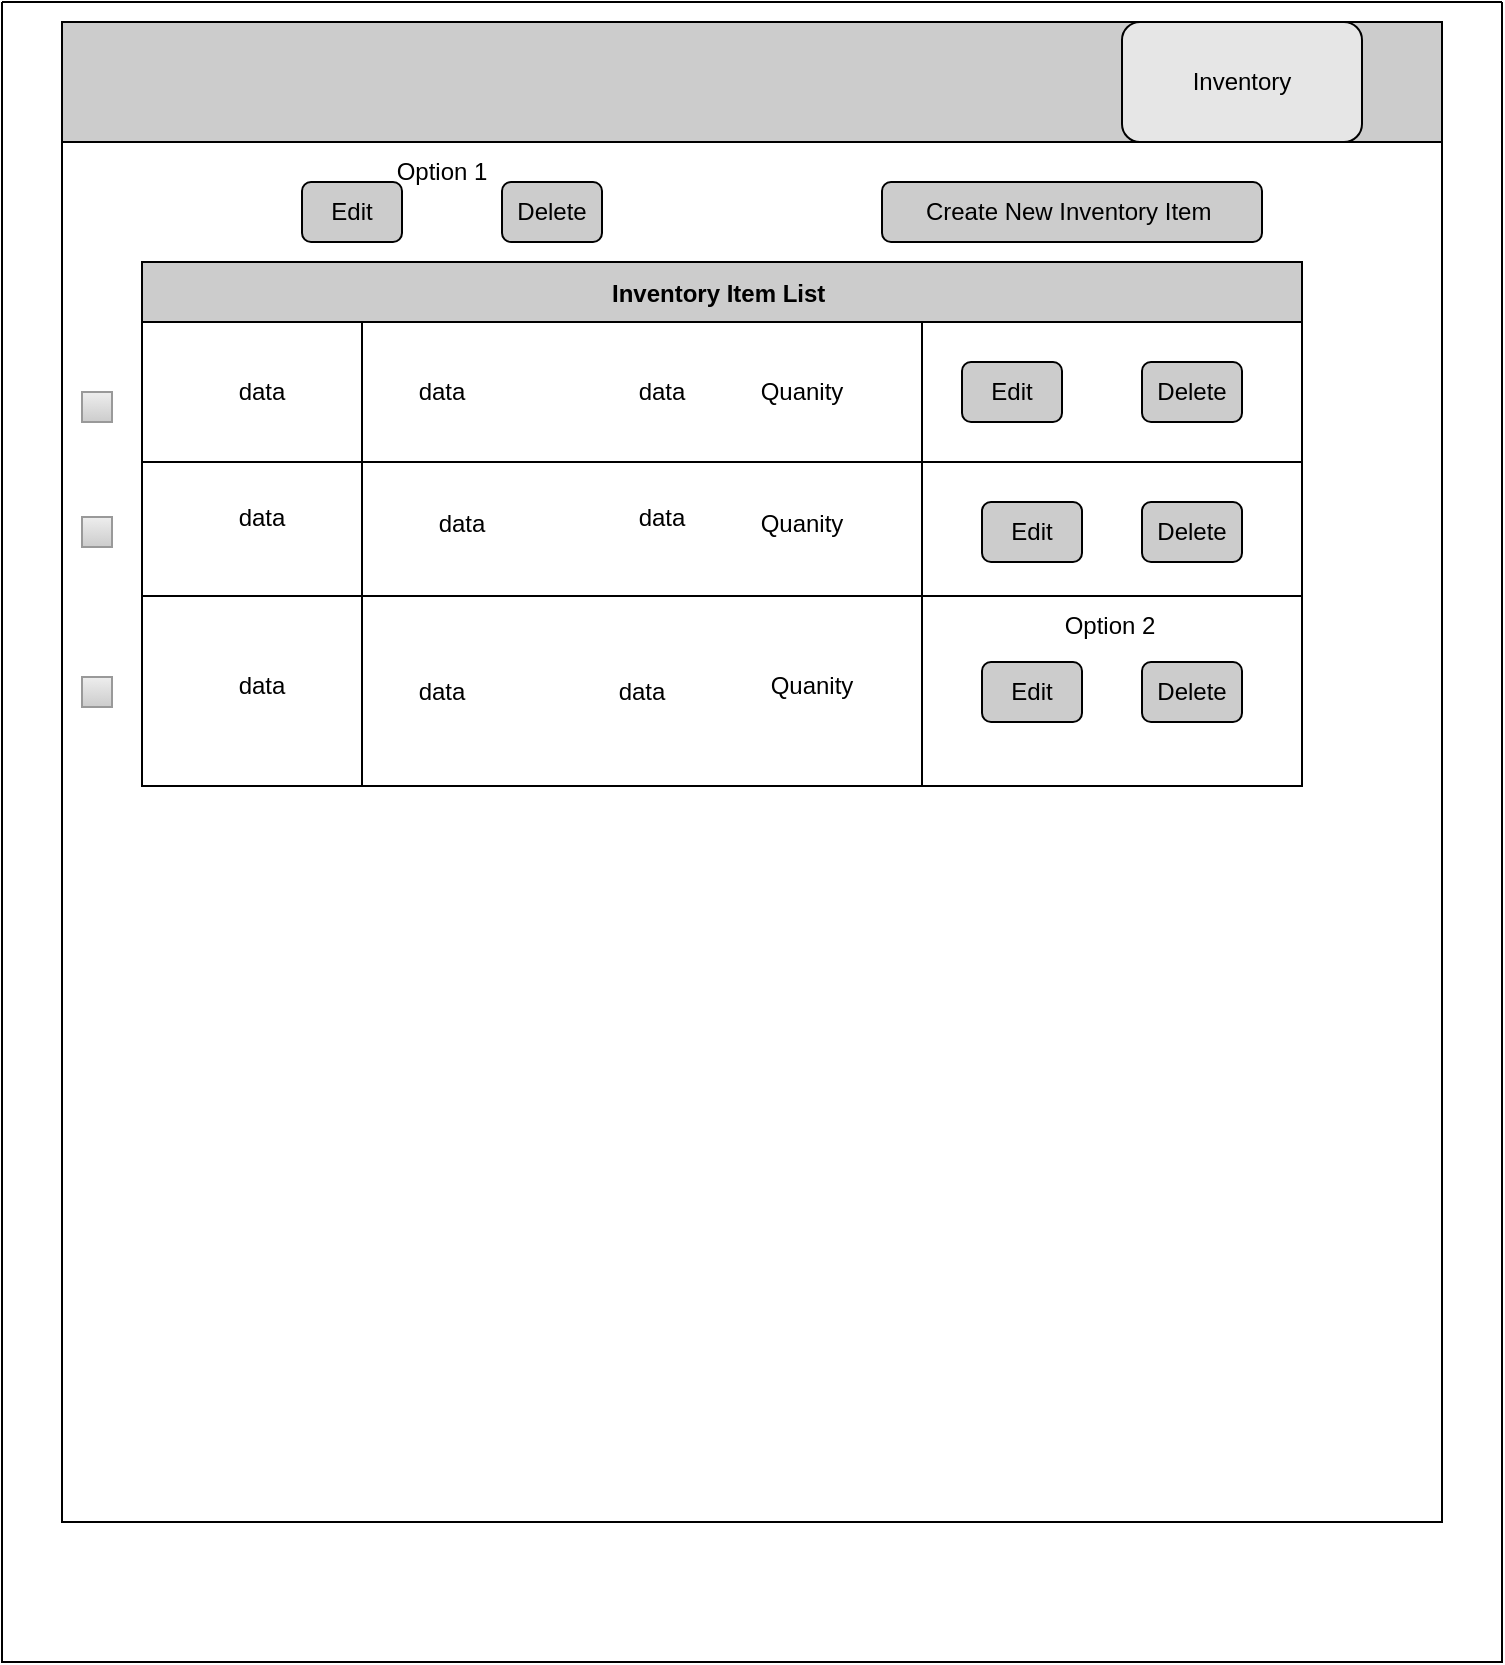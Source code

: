 <mxfile version="20.4.1" type="github">
  <diagram id="sGbzuB6H1bpBeVJu83H7" name="Page-1">
    <mxGraphModel dx="3182" dy="1114" grid="1" gridSize="10" guides="1" tooltips="1" connect="1" arrows="1" fold="1" page="1" pageScale="1" pageWidth="850" pageHeight="1100" math="0" shadow="0">
      <root>
        <mxCell id="0" />
        <mxCell id="1" parent="0" />
        <mxCell id="srFKa8fWmzNK7ctDmo3o-1" value="" style="swimlane;startSize=0;fillColor=#CCCCCC;" vertex="1" parent="1">
          <mxGeometry x="50" y="90" width="750" height="830" as="geometry" />
        </mxCell>
        <mxCell id="srFKa8fWmzNK7ctDmo3o-3" value="" style="rounded=0;whiteSpace=wrap;html=1;fillColor=#CCCCCC;" vertex="1" parent="srFKa8fWmzNK7ctDmo3o-1">
          <mxGeometry x="30" y="10" width="690" height="60" as="geometry" />
        </mxCell>
        <mxCell id="srFKa8fWmzNK7ctDmo3o-52" value="" style="rounded=1;whiteSpace=wrap;html=1;fillColor=#E6E6E6;" vertex="1" parent="srFKa8fWmzNK7ctDmo3o-1">
          <mxGeometry x="560" y="10" width="120" height="60" as="geometry" />
        </mxCell>
        <mxCell id="srFKa8fWmzNK7ctDmo3o-2" value="" style="whiteSpace=wrap;html=1;aspect=fixed;" vertex="1" parent="srFKa8fWmzNK7ctDmo3o-1">
          <mxGeometry x="30" y="70" width="690" height="690" as="geometry" />
        </mxCell>
        <object label="Inventory Item List " placeholders="1" id="srFKa8fWmzNK7ctDmo3o-16">
          <mxCell style="shape=table;startSize=30;container=1;collapsible=0;childLayout=tableLayout;fontStyle=1;align=center;fillColor=#CCCCCC;" vertex="1" parent="srFKa8fWmzNK7ctDmo3o-1">
            <mxGeometry x="70" y="130" width="580" height="262" as="geometry" />
          </mxCell>
        </object>
        <mxCell id="srFKa8fWmzNK7ctDmo3o-17" value="" style="shape=tableRow;horizontal=0;startSize=0;swimlaneHead=0;swimlaneBody=0;top=0;left=0;bottom=0;right=0;collapsible=0;dropTarget=0;fillColor=none;points=[[0,0.5],[1,0.5]];portConstraint=eastwest;" vertex="1" parent="srFKa8fWmzNK7ctDmo3o-16">
          <mxGeometry y="30" width="580" height="70" as="geometry" />
        </mxCell>
        <mxCell id="srFKa8fWmzNK7ctDmo3o-18" value="" style="shape=partialRectangle;html=1;whiteSpace=wrap;connectable=0;fillColor=none;top=0;left=0;bottom=0;right=0;overflow=hidden;" vertex="1" parent="srFKa8fWmzNK7ctDmo3o-17">
          <mxGeometry width="110" height="70" as="geometry">
            <mxRectangle width="110" height="70" as="alternateBounds" />
          </mxGeometry>
        </mxCell>
        <mxCell id="srFKa8fWmzNK7ctDmo3o-19" value="" style="shape=partialRectangle;html=1;whiteSpace=wrap;connectable=0;fillColor=none;top=0;left=0;bottom=0;right=0;overflow=hidden;" vertex="1" parent="srFKa8fWmzNK7ctDmo3o-17">
          <mxGeometry x="110" width="280" height="70" as="geometry">
            <mxRectangle width="280" height="70" as="alternateBounds" />
          </mxGeometry>
        </mxCell>
        <mxCell id="srFKa8fWmzNK7ctDmo3o-20" value="" style="shape=partialRectangle;html=1;whiteSpace=wrap;connectable=0;fillColor=none;top=0;left=0;bottom=0;right=0;overflow=hidden;" vertex="1" parent="srFKa8fWmzNK7ctDmo3o-17">
          <mxGeometry x="390" width="190" height="70" as="geometry">
            <mxRectangle width="190" height="70" as="alternateBounds" />
          </mxGeometry>
        </mxCell>
        <mxCell id="srFKa8fWmzNK7ctDmo3o-21" value="" style="shape=tableRow;horizontal=0;startSize=0;swimlaneHead=0;swimlaneBody=0;top=0;left=0;bottom=0;right=0;collapsible=0;dropTarget=0;fillColor=none;points=[[0,0.5],[1,0.5]];portConstraint=eastwest;" vertex="1" parent="srFKa8fWmzNK7ctDmo3o-16">
          <mxGeometry y="100" width="580" height="67" as="geometry" />
        </mxCell>
        <mxCell id="srFKa8fWmzNK7ctDmo3o-22" value="" style="shape=partialRectangle;html=1;whiteSpace=wrap;connectable=0;fillColor=none;top=0;left=0;bottom=0;right=0;overflow=hidden;" vertex="1" parent="srFKa8fWmzNK7ctDmo3o-21">
          <mxGeometry width="110" height="67" as="geometry">
            <mxRectangle width="110" height="67" as="alternateBounds" />
          </mxGeometry>
        </mxCell>
        <mxCell id="srFKa8fWmzNK7ctDmo3o-23" value="" style="shape=partialRectangle;html=1;whiteSpace=wrap;connectable=0;fillColor=none;top=0;left=0;bottom=0;right=0;overflow=hidden;" vertex="1" parent="srFKa8fWmzNK7ctDmo3o-21">
          <mxGeometry x="110" width="280" height="67" as="geometry">
            <mxRectangle width="280" height="67" as="alternateBounds" />
          </mxGeometry>
        </mxCell>
        <mxCell id="srFKa8fWmzNK7ctDmo3o-24" value="" style="shape=partialRectangle;html=1;whiteSpace=wrap;connectable=0;fillColor=none;top=0;left=0;bottom=0;right=0;overflow=hidden;" vertex="1" parent="srFKa8fWmzNK7ctDmo3o-21">
          <mxGeometry x="390" width="190" height="67" as="geometry">
            <mxRectangle width="190" height="67" as="alternateBounds" />
          </mxGeometry>
        </mxCell>
        <mxCell id="srFKa8fWmzNK7ctDmo3o-25" value="" style="shape=tableRow;horizontal=0;startSize=0;swimlaneHead=0;swimlaneBody=0;top=0;left=0;bottom=0;right=0;collapsible=0;dropTarget=0;fillColor=none;points=[[0,0.5],[1,0.5]];portConstraint=eastwest;" vertex="1" parent="srFKa8fWmzNK7ctDmo3o-16">
          <mxGeometry y="167" width="580" height="95" as="geometry" />
        </mxCell>
        <mxCell id="srFKa8fWmzNK7ctDmo3o-26" value="" style="shape=partialRectangle;html=1;whiteSpace=wrap;connectable=0;fillColor=none;top=0;left=0;bottom=0;right=0;overflow=hidden;" vertex="1" parent="srFKa8fWmzNK7ctDmo3o-25">
          <mxGeometry width="110" height="95" as="geometry">
            <mxRectangle width="110" height="95" as="alternateBounds" />
          </mxGeometry>
        </mxCell>
        <mxCell id="srFKa8fWmzNK7ctDmo3o-27" value="" style="shape=partialRectangle;html=1;whiteSpace=wrap;connectable=0;fillColor=none;top=0;left=0;bottom=0;right=0;overflow=hidden;" vertex="1" parent="srFKa8fWmzNK7ctDmo3o-25">
          <mxGeometry x="110" width="280" height="95" as="geometry">
            <mxRectangle width="280" height="95" as="alternateBounds" />
          </mxGeometry>
        </mxCell>
        <mxCell id="srFKa8fWmzNK7ctDmo3o-28" value="" style="shape=partialRectangle;html=1;whiteSpace=wrap;connectable=0;fillColor=none;top=0;left=0;bottom=0;right=0;overflow=hidden;" vertex="1" parent="srFKa8fWmzNK7ctDmo3o-25">
          <mxGeometry x="390" width="190" height="95" as="geometry">
            <mxRectangle width="190" height="95" as="alternateBounds" />
          </mxGeometry>
        </mxCell>
        <mxCell id="srFKa8fWmzNK7ctDmo3o-44" value="Edit" style="rounded=1;whiteSpace=wrap;html=1;fillColor=#CCCCCC;" vertex="1" parent="srFKa8fWmzNK7ctDmo3o-1">
          <mxGeometry x="480" y="180" width="50" height="30" as="geometry" />
        </mxCell>
        <mxCell id="srFKa8fWmzNK7ctDmo3o-45" value="Delete" style="rounded=1;whiteSpace=wrap;html=1;fillColor=#CCCCCC;" vertex="1" parent="srFKa8fWmzNK7ctDmo3o-1">
          <mxGeometry x="570" y="180" width="50" height="30" as="geometry" />
        </mxCell>
        <mxCell id="srFKa8fWmzNK7ctDmo3o-46" value="Edit" style="rounded=1;whiteSpace=wrap;html=1;fillColor=#CCCCCC;" vertex="1" parent="srFKa8fWmzNK7ctDmo3o-1">
          <mxGeometry x="490" y="250" width="50" height="30" as="geometry" />
        </mxCell>
        <mxCell id="srFKa8fWmzNK7ctDmo3o-47" value="Delete" style="rounded=1;whiteSpace=wrap;html=1;fillColor=#CCCCCC;" vertex="1" parent="srFKa8fWmzNK7ctDmo3o-1">
          <mxGeometry x="570" y="250" width="50" height="30" as="geometry" />
        </mxCell>
        <mxCell id="srFKa8fWmzNK7ctDmo3o-49" value="Delete" style="rounded=1;whiteSpace=wrap;html=1;fillColor=#CCCCCC;" vertex="1" parent="srFKa8fWmzNK7ctDmo3o-1">
          <mxGeometry x="570" y="330" width="50" height="30" as="geometry" />
        </mxCell>
        <mxCell id="srFKa8fWmzNK7ctDmo3o-50" value="Create New Inventory Item&amp;nbsp;" style="rounded=1;whiteSpace=wrap;html=1;fillColor=#CCCCCC;" vertex="1" parent="srFKa8fWmzNK7ctDmo3o-1">
          <mxGeometry x="440" y="90" width="190" height="30" as="geometry" />
        </mxCell>
        <mxCell id="srFKa8fWmzNK7ctDmo3o-48" value="Edit" style="rounded=1;whiteSpace=wrap;html=1;fillColor=#CCCCCC;" vertex="1" parent="srFKa8fWmzNK7ctDmo3o-1">
          <mxGeometry x="150" y="90" width="50" height="30" as="geometry" />
        </mxCell>
        <mxCell id="srFKa8fWmzNK7ctDmo3o-4" value="Inventory" style="text;html=1;strokeColor=none;fillColor=none;align=center;verticalAlign=middle;whiteSpace=wrap;rounded=0;" vertex="1" parent="srFKa8fWmzNK7ctDmo3o-1">
          <mxGeometry x="590" y="25" width="60" height="30" as="geometry" />
        </mxCell>
        <mxCell id="srFKa8fWmzNK7ctDmo3o-57" value="" style="strokeWidth=1;shadow=0;dashed=0;align=center;html=1;shape=mxgraph.mockup.forms.rrect;rSize=0;fillColor=#eeeeee;strokeColor=#999999;gradientColor=#cccccc;align=left;spacingLeft=4;fontSize=17;fontColor=#666666;labelPosition=right;" vertex="1" parent="srFKa8fWmzNK7ctDmo3o-1">
          <mxGeometry x="40" y="195" width="15" height="15" as="geometry" />
        </mxCell>
        <mxCell id="srFKa8fWmzNK7ctDmo3o-58" value="" style="strokeWidth=1;shadow=0;dashed=0;align=center;html=1;shape=mxgraph.mockup.forms.rrect;rSize=0;fillColor=#eeeeee;strokeColor=#999999;gradientColor=#cccccc;align=left;spacingLeft=4;fontSize=17;fontColor=#666666;labelPosition=right;" vertex="1" parent="srFKa8fWmzNK7ctDmo3o-1">
          <mxGeometry x="40" y="257.5" width="15" height="15" as="geometry" />
        </mxCell>
        <mxCell id="srFKa8fWmzNK7ctDmo3o-59" value="" style="strokeWidth=1;shadow=0;dashed=0;align=center;html=1;shape=mxgraph.mockup.forms.rrect;rSize=0;fillColor=#eeeeee;strokeColor=#999999;gradientColor=#cccccc;align=left;spacingLeft=4;fontSize=17;fontColor=#666666;labelPosition=right;" vertex="1" parent="srFKa8fWmzNK7ctDmo3o-1">
          <mxGeometry x="40" y="337.5" width="15" height="15" as="geometry" />
        </mxCell>
        <mxCell id="srFKa8fWmzNK7ctDmo3o-60" value="Edit" style="rounded=1;whiteSpace=wrap;html=1;fillColor=#CCCCCC;" vertex="1" parent="srFKa8fWmzNK7ctDmo3o-1">
          <mxGeometry x="490" y="330" width="50" height="30" as="geometry" />
        </mxCell>
        <mxCell id="srFKa8fWmzNK7ctDmo3o-61" value="Delete" style="rounded=1;whiteSpace=wrap;html=1;fillColor=#CCCCCC;" vertex="1" parent="srFKa8fWmzNK7ctDmo3o-1">
          <mxGeometry x="250" y="90" width="50" height="30" as="geometry" />
        </mxCell>
        <mxCell id="srFKa8fWmzNK7ctDmo3o-63" value="Option 1" style="text;html=1;strokeColor=none;fillColor=none;align=center;verticalAlign=middle;whiteSpace=wrap;rounded=0;" vertex="1" parent="srFKa8fWmzNK7ctDmo3o-1">
          <mxGeometry x="190" y="70" width="60" height="30" as="geometry" />
        </mxCell>
        <mxCell id="srFKa8fWmzNK7ctDmo3o-64" value="Option 2" style="text;html=1;strokeColor=none;fillColor=none;align=center;verticalAlign=middle;whiteSpace=wrap;rounded=0;" vertex="1" parent="srFKa8fWmzNK7ctDmo3o-1">
          <mxGeometry x="524" y="297" width="60" height="30" as="geometry" />
        </mxCell>
        <mxCell id="srFKa8fWmzNK7ctDmo3o-65" value="data" style="text;html=1;strokeColor=none;fillColor=none;align=center;verticalAlign=middle;whiteSpace=wrap;rounded=0;" vertex="1" parent="srFKa8fWmzNK7ctDmo3o-1">
          <mxGeometry x="100" y="180" width="60" height="30" as="geometry" />
        </mxCell>
        <mxCell id="srFKa8fWmzNK7ctDmo3o-66" value="data" style="text;html=1;strokeColor=none;fillColor=none;align=center;verticalAlign=middle;whiteSpace=wrap;rounded=0;" vertex="1" parent="srFKa8fWmzNK7ctDmo3o-1">
          <mxGeometry x="190" y="180" width="60" height="30" as="geometry" />
        </mxCell>
        <mxCell id="srFKa8fWmzNK7ctDmo3o-67" value="data" style="text;html=1;strokeColor=none;fillColor=none;align=center;verticalAlign=middle;whiteSpace=wrap;rounded=0;" vertex="1" parent="srFKa8fWmzNK7ctDmo3o-1">
          <mxGeometry x="300" y="180" width="60" height="30" as="geometry" />
        </mxCell>
        <mxCell id="srFKa8fWmzNK7ctDmo3o-68" value="data" style="text;html=1;strokeColor=none;fillColor=none;align=center;verticalAlign=middle;whiteSpace=wrap;rounded=0;" vertex="1" parent="srFKa8fWmzNK7ctDmo3o-1">
          <mxGeometry x="100" y="242.5" width="60" height="30" as="geometry" />
        </mxCell>
        <mxCell id="srFKa8fWmzNK7ctDmo3o-69" value="data" style="text;html=1;strokeColor=none;fillColor=none;align=center;verticalAlign=middle;whiteSpace=wrap;rounded=0;" vertex="1" parent="srFKa8fWmzNK7ctDmo3o-1">
          <mxGeometry x="200" y="246" width="60" height="30" as="geometry" />
        </mxCell>
        <mxCell id="srFKa8fWmzNK7ctDmo3o-70" value="data" style="text;html=1;strokeColor=none;fillColor=none;align=center;verticalAlign=middle;whiteSpace=wrap;rounded=0;" vertex="1" parent="srFKa8fWmzNK7ctDmo3o-1">
          <mxGeometry x="300" y="242.5" width="60" height="30" as="geometry" />
        </mxCell>
        <mxCell id="srFKa8fWmzNK7ctDmo3o-71" value="data" style="text;html=1;strokeColor=none;fillColor=none;align=center;verticalAlign=middle;whiteSpace=wrap;rounded=0;" vertex="1" parent="srFKa8fWmzNK7ctDmo3o-1">
          <mxGeometry x="100" y="327" width="60" height="30" as="geometry" />
        </mxCell>
        <mxCell id="srFKa8fWmzNK7ctDmo3o-72" value="data" style="text;html=1;strokeColor=none;fillColor=none;align=center;verticalAlign=middle;whiteSpace=wrap;rounded=0;" vertex="1" parent="srFKa8fWmzNK7ctDmo3o-1">
          <mxGeometry x="190" y="330" width="60" height="30" as="geometry" />
        </mxCell>
        <mxCell id="srFKa8fWmzNK7ctDmo3o-73" value="data" style="text;html=1;strokeColor=none;fillColor=none;align=center;verticalAlign=middle;whiteSpace=wrap;rounded=0;" vertex="1" parent="srFKa8fWmzNK7ctDmo3o-1">
          <mxGeometry x="290" y="330" width="60" height="30" as="geometry" />
        </mxCell>
        <mxCell id="srFKa8fWmzNK7ctDmo3o-74" value="Quanity&lt;span style=&quot;color: rgba(0, 0, 0, 0); font-family: monospace; font-size: 0px; text-align: start;&quot;&gt;%3CmxGraphModel%3E%3Croot%3E%3CmxCell%20id%3D%220%22%2F%3E%3CmxCell%20id%3D%221%22%20parent%3D%220%22%2F%3E%3CmxCell%20id%3D%222%22%20value%3D%22data%22%20style%3D%22text%3Bhtml%3D1%3BstrokeColor%3Dnone%3BfillColor%3Dnone%3Balign%3Dcenter%3BverticalAlign%3Dmiddle%3BwhiteSpace%3Dwrap%3Brounded%3D0%3B%22%20vertex%3D%221%22%20parent%3D%221%22%3E%3CmxGeometry%20x%3D%22150%22%20y%3D%22270%22%20width%3D%2260%22%20height%3D%2230%22%20as%3D%22geometry%22%2F%3E%3C%2FmxCell%3E%3C%2Froot%3E%3C%2FmxGraphModel%3E&lt;/span&gt;" style="text;html=1;strokeColor=none;fillColor=none;align=center;verticalAlign=middle;whiteSpace=wrap;rounded=0;" vertex="1" parent="srFKa8fWmzNK7ctDmo3o-1">
          <mxGeometry x="370" y="180" width="60" height="30" as="geometry" />
        </mxCell>
        <mxCell id="srFKa8fWmzNK7ctDmo3o-75" value="Quanity&lt;span style=&quot;color: rgba(0, 0, 0, 0); font-family: monospace; font-size: 0px; text-align: start;&quot;&gt;%3CmxGraphModel%3E%3Croot%3E%3CmxCell%20id%3D%220%22%2F%3E%3CmxCell%20id%3D%221%22%20parent%3D%220%22%2F%3E%3CmxCell%20id%3D%222%22%20value%3D%22data%22%20style%3D%22text%3Bhtml%3D1%3BstrokeColor%3Dnone%3BfillColor%3Dnone%3Balign%3Dcenter%3BverticalAlign%3Dmiddle%3BwhiteSpace%3Dwrap%3Brounded%3D0%3B%22%20vertex%3D%221%22%20parent%3D%221%22%3E%3CmxGeometry%20x%3D%22150%22%20y%3D%22270%22%20width%3D%2260%22%20height%3D%2230%22%20as%3D%22geometry%22%2F%3E%3C%2FmxCell%3E%3C%2Froot%3E%3C%2FmxGraphModel%3E&lt;/span&gt;" style="text;html=1;strokeColor=none;fillColor=none;align=center;verticalAlign=middle;whiteSpace=wrap;rounded=0;" vertex="1" parent="srFKa8fWmzNK7ctDmo3o-1">
          <mxGeometry x="370" y="246" width="60" height="30" as="geometry" />
        </mxCell>
        <mxCell id="srFKa8fWmzNK7ctDmo3o-76" value="Quanity&lt;span style=&quot;color: rgba(0, 0, 0, 0); font-family: monospace; font-size: 0px; text-align: start;&quot;&gt;%3CmxGraphModel%3E%3Croot%3E%3CmxCell%20id%3D%220%22%2F%3E%3CmxCell%20id%3D%221%22%20parent%3D%220%22%2F%3E%3CmxCell%20id%3D%222%22%20value%3D%22data%22%20style%3D%22text%3Bhtml%3D1%3BstrokeColor%3Dnone%3BfillColor%3Dnone%3Balign%3Dcenter%3BverticalAlign%3Dmiddle%3BwhiteSpace%3Dwrap%3Brounded%3D0%3B%22%20vertex%3D%221%22%20parent%3D%221%22%3E%3CmxGeometry%20x%3D%22150%22%20y%3D%22270%22%20width%3D%2260%22%20height%3D%2230%22%20as%3D%22geometry%22%2F%3E%3C%2FmxCell%3E%3C%2Froot%3E%3C%2FmxGraphModel%3E&lt;/span&gt;" style="text;html=1;strokeColor=none;fillColor=none;align=center;verticalAlign=middle;whiteSpace=wrap;rounded=0;" vertex="1" parent="srFKa8fWmzNK7ctDmo3o-1">
          <mxGeometry x="375" y="327" width="60" height="30" as="geometry" />
        </mxCell>
      </root>
    </mxGraphModel>
  </diagram>
</mxfile>
